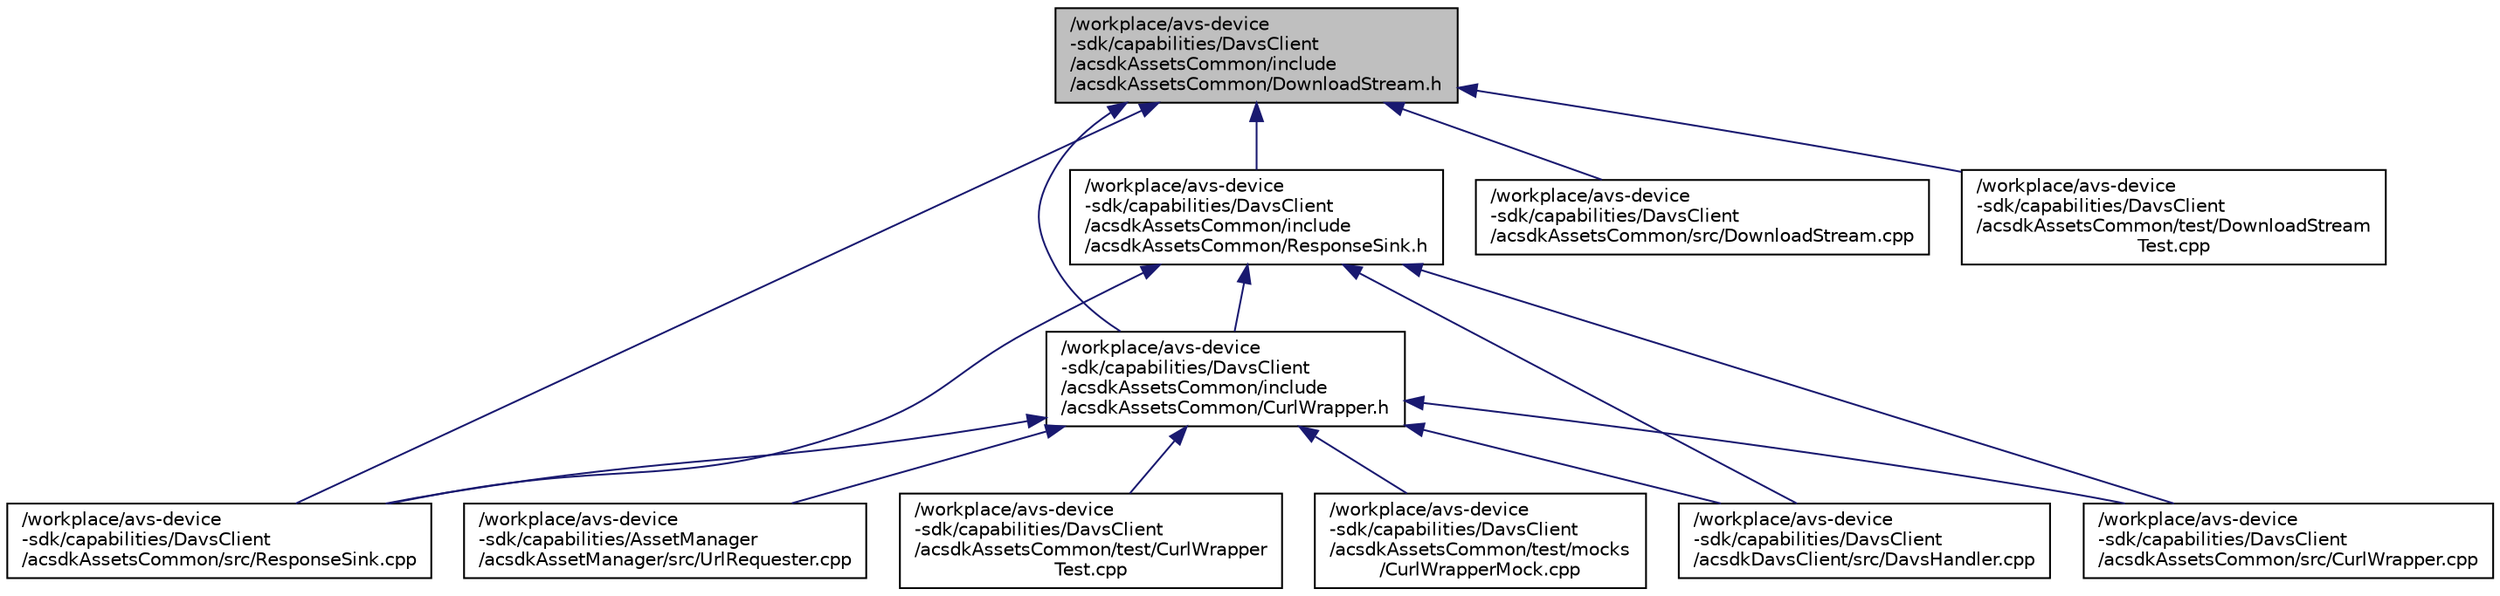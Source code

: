 digraph "/workplace/avs-device-sdk/capabilities/DavsClient/acsdkAssetsCommon/include/acsdkAssetsCommon/DownloadStream.h"
{
 // LATEX_PDF_SIZE
  edge [fontname="Helvetica",fontsize="10",labelfontname="Helvetica",labelfontsize="10"];
  node [fontname="Helvetica",fontsize="10",shape=record];
  Node1 [label="/workplace/avs-device\l-sdk/capabilities/DavsClient\l/acsdkAssetsCommon/include\l/acsdkAssetsCommon/DownloadStream.h",height=0.2,width=0.4,color="black", fillcolor="grey75", style="filled", fontcolor="black",tooltip=" "];
  Node1 -> Node2 [dir="back",color="midnightblue",fontsize="10",style="solid",fontname="Helvetica"];
  Node2 [label="/workplace/avs-device\l-sdk/capabilities/DavsClient\l/acsdkAssetsCommon/include\l/acsdkAssetsCommon/CurlWrapper.h",height=0.2,width=0.4,color="black", fillcolor="white", style="filled",URL="$_curl_wrapper_8h.html",tooltip=" "];
  Node2 -> Node3 [dir="back",color="midnightblue",fontsize="10",style="solid",fontname="Helvetica"];
  Node3 [label="/workplace/avs-device\l-sdk/capabilities/AssetManager\l/acsdkAssetManager/src/UrlRequester.cpp",height=0.2,width=0.4,color="black", fillcolor="white", style="filled",URL="$_url_requester_8cpp.html",tooltip=" "];
  Node2 -> Node4 [dir="back",color="midnightblue",fontsize="10",style="solid",fontname="Helvetica"];
  Node4 [label="/workplace/avs-device\l-sdk/capabilities/DavsClient\l/acsdkAssetsCommon/src/CurlWrapper.cpp",height=0.2,width=0.4,color="black", fillcolor="white", style="filled",URL="$_curl_wrapper_8cpp.html",tooltip=" "];
  Node2 -> Node5 [dir="back",color="midnightblue",fontsize="10",style="solid",fontname="Helvetica"];
  Node5 [label="/workplace/avs-device\l-sdk/capabilities/DavsClient\l/acsdkAssetsCommon/src/ResponseSink.cpp",height=0.2,width=0.4,color="black", fillcolor="white", style="filled",URL="$_response_sink_8cpp.html",tooltip=" "];
  Node2 -> Node6 [dir="back",color="midnightblue",fontsize="10",style="solid",fontname="Helvetica"];
  Node6 [label="/workplace/avs-device\l-sdk/capabilities/DavsClient\l/acsdkAssetsCommon/test/CurlWrapper\lTest.cpp",height=0.2,width=0.4,color="black", fillcolor="white", style="filled",URL="$_curl_wrapper_test_8cpp.html",tooltip=" "];
  Node2 -> Node7 [dir="back",color="midnightblue",fontsize="10",style="solid",fontname="Helvetica"];
  Node7 [label="/workplace/avs-device\l-sdk/capabilities/DavsClient\l/acsdkAssetsCommon/test/mocks\l/CurlWrapperMock.cpp",height=0.2,width=0.4,color="black", fillcolor="white", style="filled",URL="$_curl_wrapper_mock_8cpp.html",tooltip=" "];
  Node2 -> Node8 [dir="back",color="midnightblue",fontsize="10",style="solid",fontname="Helvetica"];
  Node8 [label="/workplace/avs-device\l-sdk/capabilities/DavsClient\l/acsdkDavsClient/src/DavsHandler.cpp",height=0.2,width=0.4,color="black", fillcolor="white", style="filled",URL="$_davs_handler_8cpp.html",tooltip=" "];
  Node1 -> Node9 [dir="back",color="midnightblue",fontsize="10",style="solid",fontname="Helvetica"];
  Node9 [label="/workplace/avs-device\l-sdk/capabilities/DavsClient\l/acsdkAssetsCommon/include\l/acsdkAssetsCommon/ResponseSink.h",height=0.2,width=0.4,color="black", fillcolor="white", style="filled",URL="$_response_sink_8h.html",tooltip=" "];
  Node9 -> Node2 [dir="back",color="midnightblue",fontsize="10",style="solid",fontname="Helvetica"];
  Node9 -> Node4 [dir="back",color="midnightblue",fontsize="10",style="solid",fontname="Helvetica"];
  Node9 -> Node5 [dir="back",color="midnightblue",fontsize="10",style="solid",fontname="Helvetica"];
  Node9 -> Node8 [dir="back",color="midnightblue",fontsize="10",style="solid",fontname="Helvetica"];
  Node1 -> Node10 [dir="back",color="midnightblue",fontsize="10",style="solid",fontname="Helvetica"];
  Node10 [label="/workplace/avs-device\l-sdk/capabilities/DavsClient\l/acsdkAssetsCommon/src/DownloadStream.cpp",height=0.2,width=0.4,color="black", fillcolor="white", style="filled",URL="$_download_stream_8cpp.html",tooltip=" "];
  Node1 -> Node5 [dir="back",color="midnightblue",fontsize="10",style="solid",fontname="Helvetica"];
  Node1 -> Node11 [dir="back",color="midnightblue",fontsize="10",style="solid",fontname="Helvetica"];
  Node11 [label="/workplace/avs-device\l-sdk/capabilities/DavsClient\l/acsdkAssetsCommon/test/DownloadStream\lTest.cpp",height=0.2,width=0.4,color="black", fillcolor="white", style="filled",URL="$_download_stream_test_8cpp.html",tooltip=" "];
}
